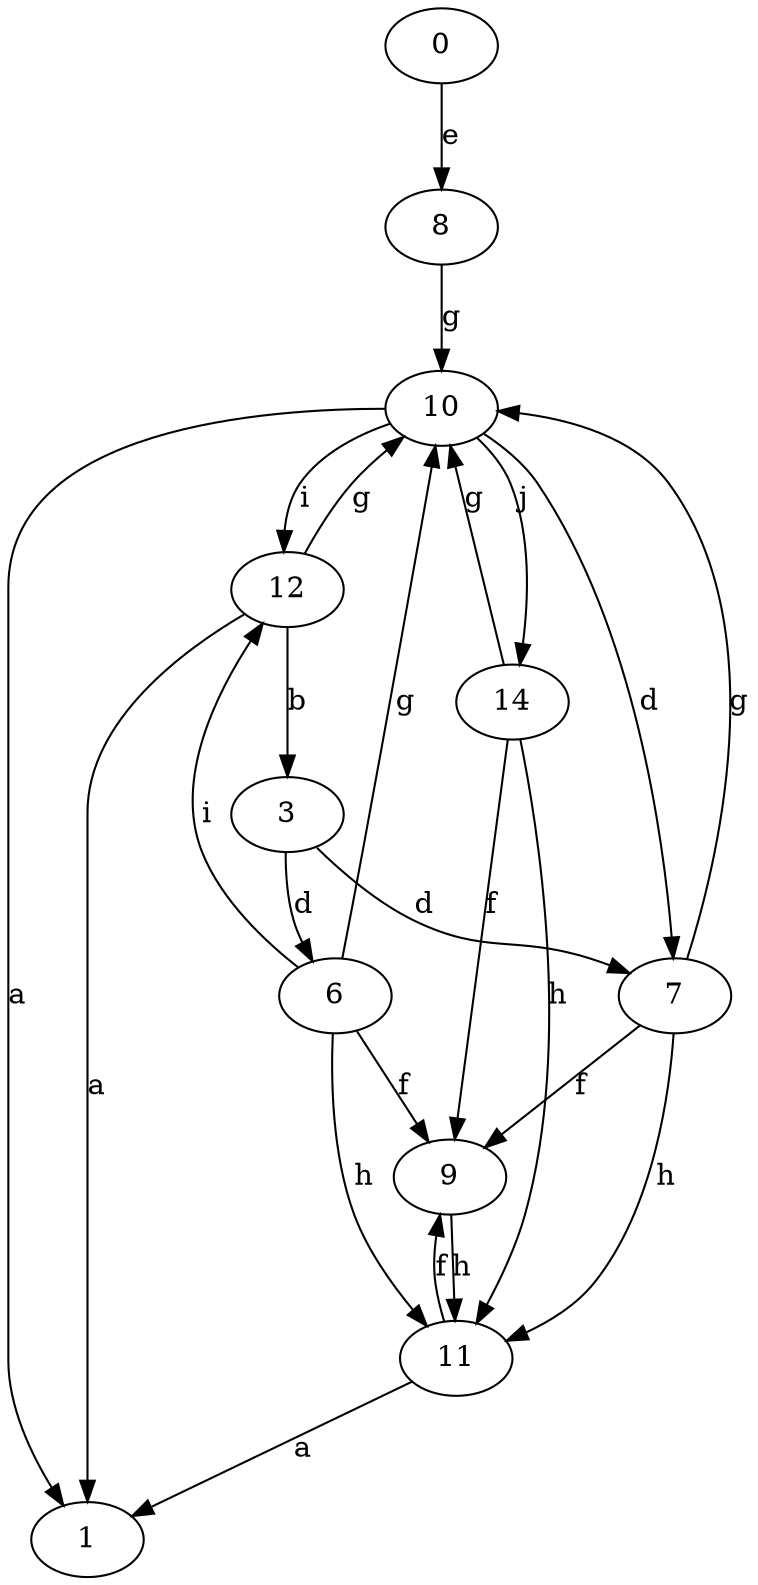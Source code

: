 strict digraph  {
0;
1;
3;
6;
7;
8;
9;
10;
11;
12;
14;
0 -> 8  [label=e];
3 -> 6  [label=d];
3 -> 7  [label=d];
6 -> 9  [label=f];
6 -> 10  [label=g];
6 -> 11  [label=h];
6 -> 12  [label=i];
7 -> 9  [label=f];
7 -> 10  [label=g];
7 -> 11  [label=h];
8 -> 10  [label=g];
9 -> 11  [label=h];
10 -> 1  [label=a];
10 -> 7  [label=d];
10 -> 12  [label=i];
10 -> 14  [label=j];
11 -> 1  [label=a];
11 -> 9  [label=f];
12 -> 1  [label=a];
12 -> 3  [label=b];
12 -> 10  [label=g];
14 -> 9  [label=f];
14 -> 10  [label=g];
14 -> 11  [label=h];
}
